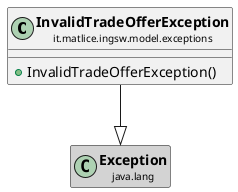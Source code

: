 @startuml

skinparam svgLinkTarget _parent
skinparam linetype ortho
set namespaceSeparator none
class "<b><size:14>InvalidTradeOfferException</b>\n<size:10>it.matlice.ingsw.model.exceptions" as it.matlice.ingsw.model.exceptions.InvalidTradeOfferException  [[../../../../../it/matlice/ingsw/model/exceptions/InvalidTradeOfferException.html{it.matlice.ingsw.model.exceptions.InvalidTradeOfferException}]] {
+InvalidTradeOfferException()
}


class "<b><size:14>Exception</b>\n<size:10>java.lang" as java.lang.Exception  #lightgrey {
}

hide java.lang.Exception fields
hide java.lang.Exception methods

it.matlice.ingsw.model.exceptions.InvalidTradeOfferException --|> java.lang.Exception


@enduml
